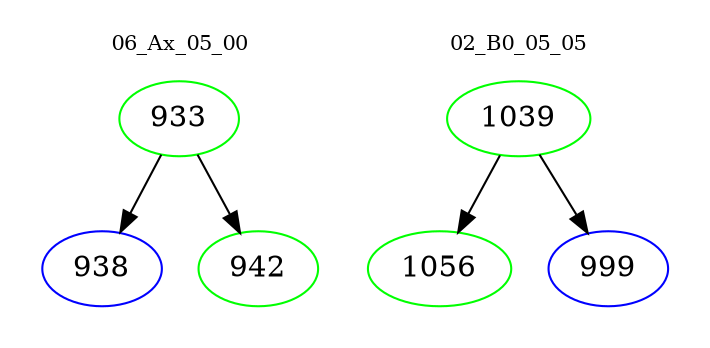 digraph{
subgraph cluster_0 {
color = white
label = "06_Ax_05_00";
fontsize=10;
T0_933 [label="933", color="green"]
T0_933 -> T0_938 [color="black"]
T0_938 [label="938", color="blue"]
T0_933 -> T0_942 [color="black"]
T0_942 [label="942", color="green"]
}
subgraph cluster_1 {
color = white
label = "02_B0_05_05";
fontsize=10;
T1_1039 [label="1039", color="green"]
T1_1039 -> T1_1056 [color="black"]
T1_1056 [label="1056", color="green"]
T1_1039 -> T1_999 [color="black"]
T1_999 [label="999", color="blue"]
}
}
